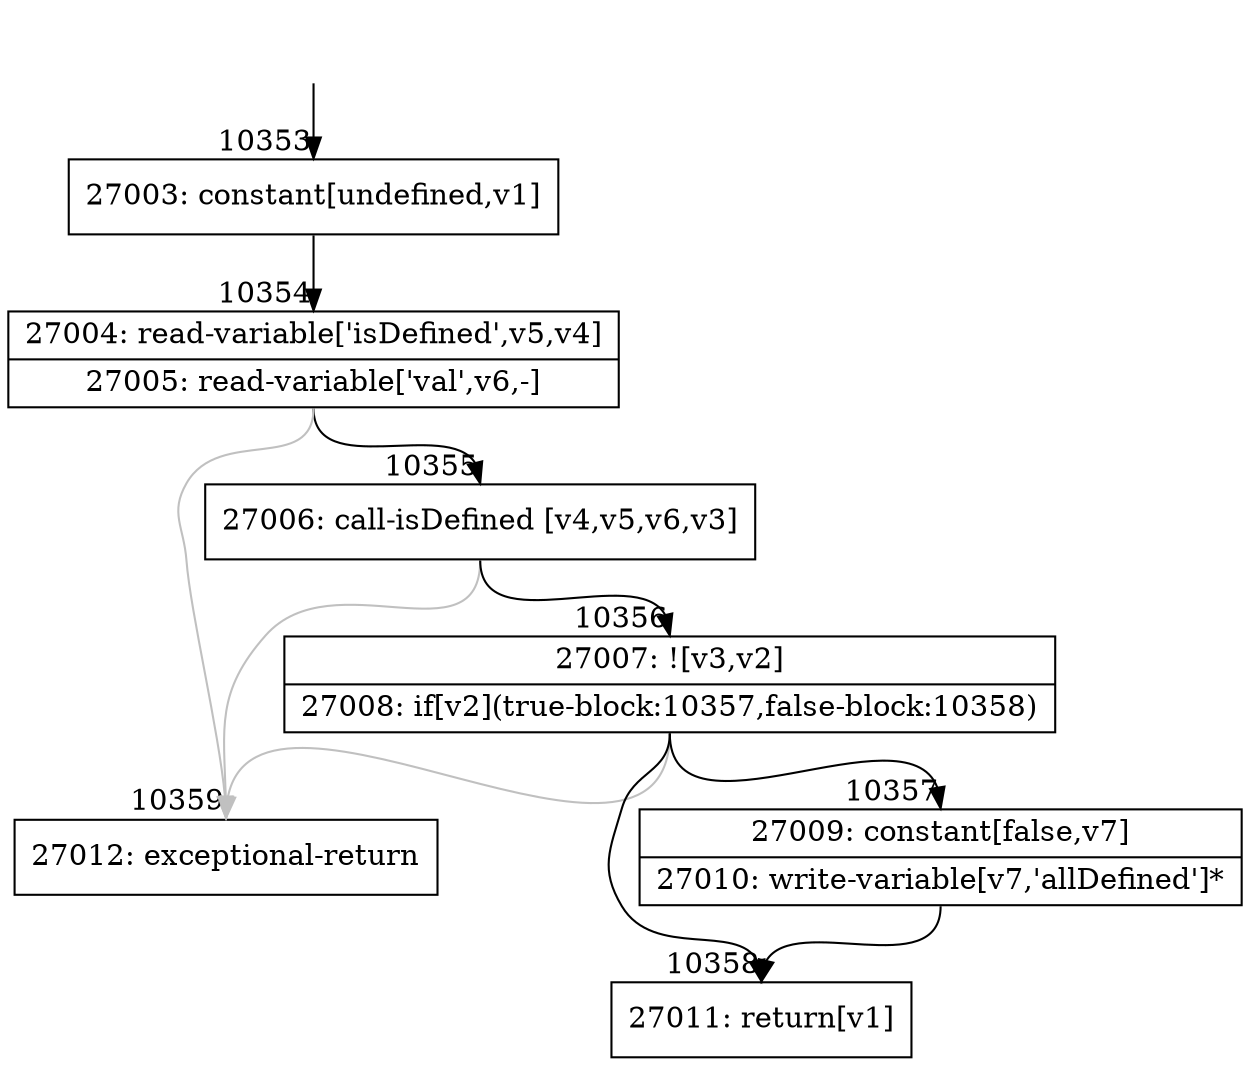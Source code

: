 digraph {
rankdir="TD"
BB_entry784[shape=none,label=""];
BB_entry784 -> BB10353 [tailport=s, headport=n, headlabel="    10353"]
BB10353 [shape=record label="{27003: constant[undefined,v1]}" ] 
BB10353 -> BB10354 [tailport=s, headport=n, headlabel="      10354"]
BB10354 [shape=record label="{27004: read-variable['isDefined',v5,v4]|27005: read-variable['val',v6,-]}" ] 
BB10354 -> BB10355 [tailport=s, headport=n, headlabel="      10355"]
BB10354 -> BB10359 [tailport=s, headport=n, color=gray, headlabel="      10359"]
BB10355 [shape=record label="{27006: call-isDefined [v4,v5,v6,v3]}" ] 
BB10355 -> BB10356 [tailport=s, headport=n, headlabel="      10356"]
BB10355 -> BB10359 [tailport=s, headport=n, color=gray]
BB10356 [shape=record label="{27007: ![v3,v2]|27008: if[v2](true-block:10357,false-block:10358)}" ] 
BB10356 -> BB10357 [tailport=s, headport=n, headlabel="      10357"]
BB10356 -> BB10358 [tailport=s, headport=n, headlabel="      10358"]
BB10356 -> BB10359 [tailport=s, headport=n, color=gray]
BB10357 [shape=record label="{27009: constant[false,v7]|27010: write-variable[v7,'allDefined']*}" ] 
BB10357 -> BB10358 [tailport=s, headport=n]
BB10358 [shape=record label="{27011: return[v1]}" ] 
BB10359 [shape=record label="{27012: exceptional-return}" ] 
//#$~ 14202
}
